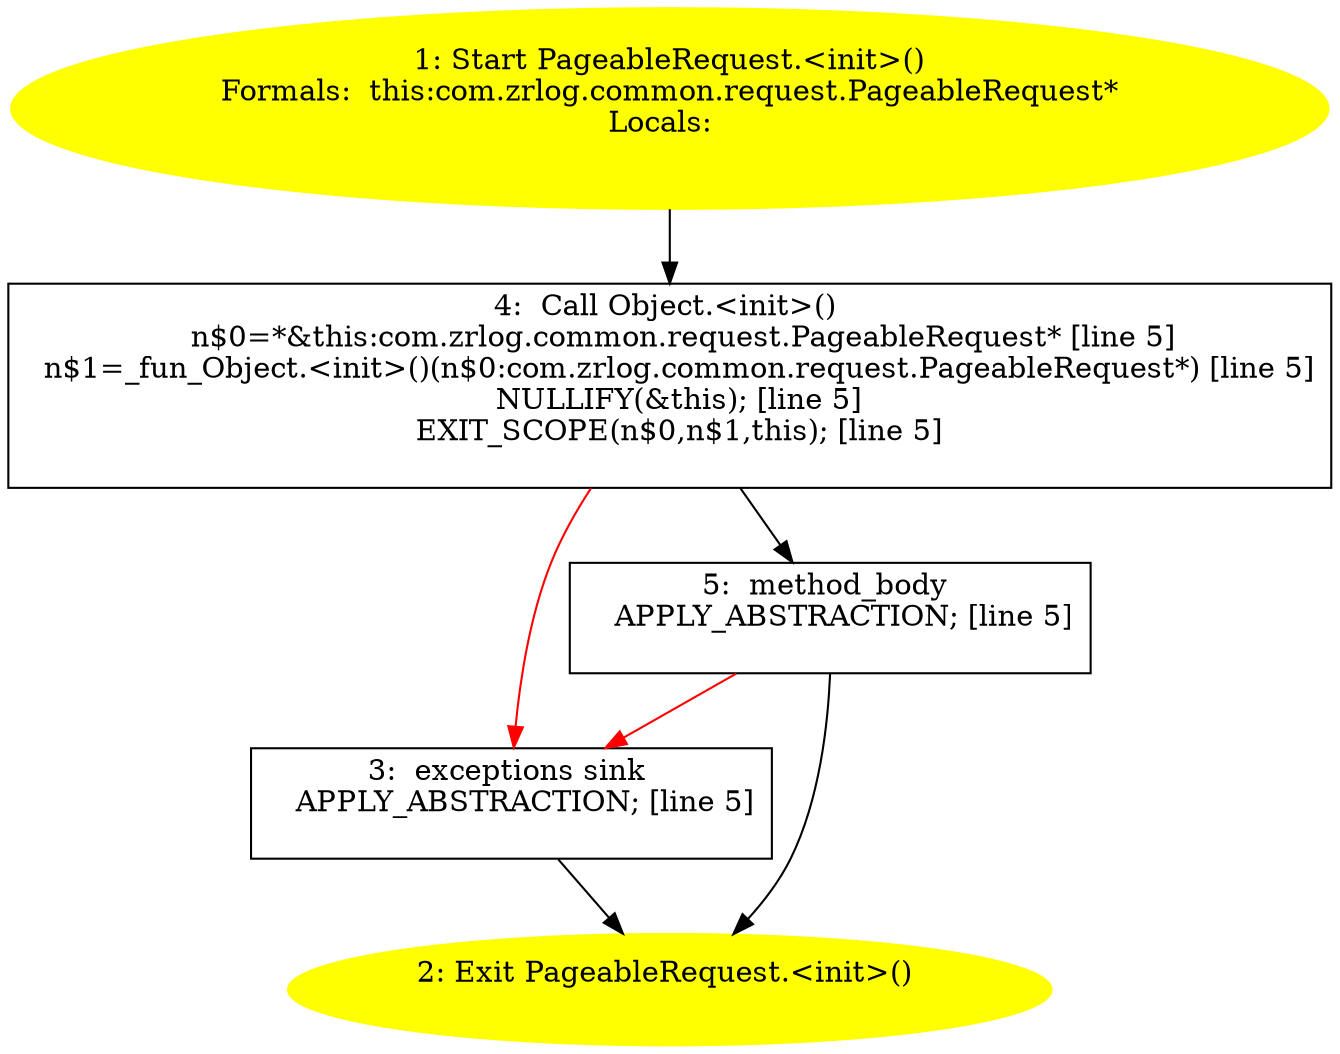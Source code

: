 /* @generated */
digraph cfg {
"com.zrlog.common.request.PageableRequest.<init>().a797f74b14cd44caa68e2957131dc3e4_1" [label="1: Start PageableRequest.<init>()\nFormals:  this:com.zrlog.common.request.PageableRequest*\nLocals:  \n  " color=yellow style=filled]
	

	 "com.zrlog.common.request.PageableRequest.<init>().a797f74b14cd44caa68e2957131dc3e4_1" -> "com.zrlog.common.request.PageableRequest.<init>().a797f74b14cd44caa68e2957131dc3e4_4" ;
"com.zrlog.common.request.PageableRequest.<init>().a797f74b14cd44caa68e2957131dc3e4_2" [label="2: Exit PageableRequest.<init>() \n  " color=yellow style=filled]
	

"com.zrlog.common.request.PageableRequest.<init>().a797f74b14cd44caa68e2957131dc3e4_3" [label="3:  exceptions sink \n   APPLY_ABSTRACTION; [line 5]\n " shape="box"]
	

	 "com.zrlog.common.request.PageableRequest.<init>().a797f74b14cd44caa68e2957131dc3e4_3" -> "com.zrlog.common.request.PageableRequest.<init>().a797f74b14cd44caa68e2957131dc3e4_2" ;
"com.zrlog.common.request.PageableRequest.<init>().a797f74b14cd44caa68e2957131dc3e4_4" [label="4:  Call Object.<init>() \n   n$0=*&this:com.zrlog.common.request.PageableRequest* [line 5]\n  n$1=_fun_Object.<init>()(n$0:com.zrlog.common.request.PageableRequest*) [line 5]\n  NULLIFY(&this); [line 5]\n  EXIT_SCOPE(n$0,n$1,this); [line 5]\n " shape="box"]
	

	 "com.zrlog.common.request.PageableRequest.<init>().a797f74b14cd44caa68e2957131dc3e4_4" -> "com.zrlog.common.request.PageableRequest.<init>().a797f74b14cd44caa68e2957131dc3e4_5" ;
	 "com.zrlog.common.request.PageableRequest.<init>().a797f74b14cd44caa68e2957131dc3e4_4" -> "com.zrlog.common.request.PageableRequest.<init>().a797f74b14cd44caa68e2957131dc3e4_3" [color="red" ];
"com.zrlog.common.request.PageableRequest.<init>().a797f74b14cd44caa68e2957131dc3e4_5" [label="5:  method_body \n   APPLY_ABSTRACTION; [line 5]\n " shape="box"]
	

	 "com.zrlog.common.request.PageableRequest.<init>().a797f74b14cd44caa68e2957131dc3e4_5" -> "com.zrlog.common.request.PageableRequest.<init>().a797f74b14cd44caa68e2957131dc3e4_2" ;
	 "com.zrlog.common.request.PageableRequest.<init>().a797f74b14cd44caa68e2957131dc3e4_5" -> "com.zrlog.common.request.PageableRequest.<init>().a797f74b14cd44caa68e2957131dc3e4_3" [color="red" ];
}
